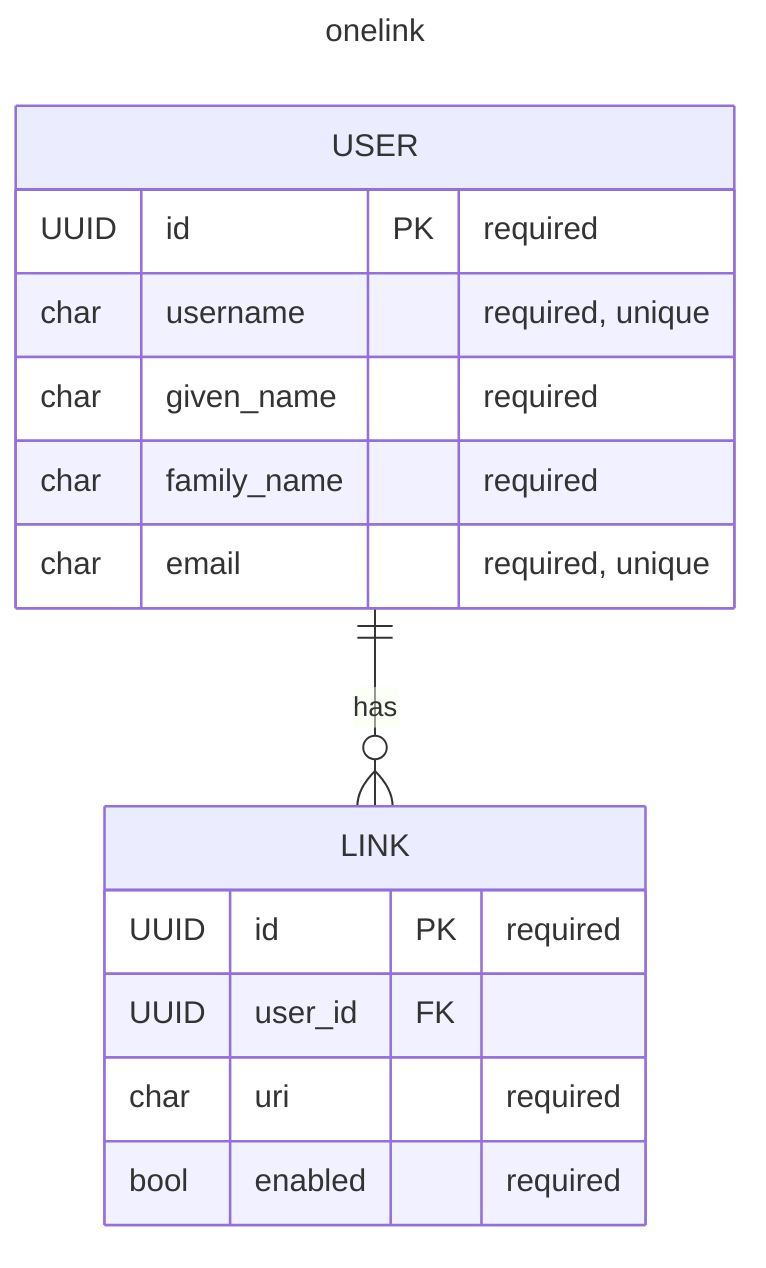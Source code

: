 ---
title: onelink
---
erDiagram
    USER ||--o{ LINK: "has"
    USER {
        UUID id PK "required"
        char username "required, unique"
        char given_name "required"
        char family_name "required"
        char email "required, unique"
    }
    LINK {
        UUID id PK "required"
        UUID user_id FK
        char uri "required"
        bool enabled "required"
    }